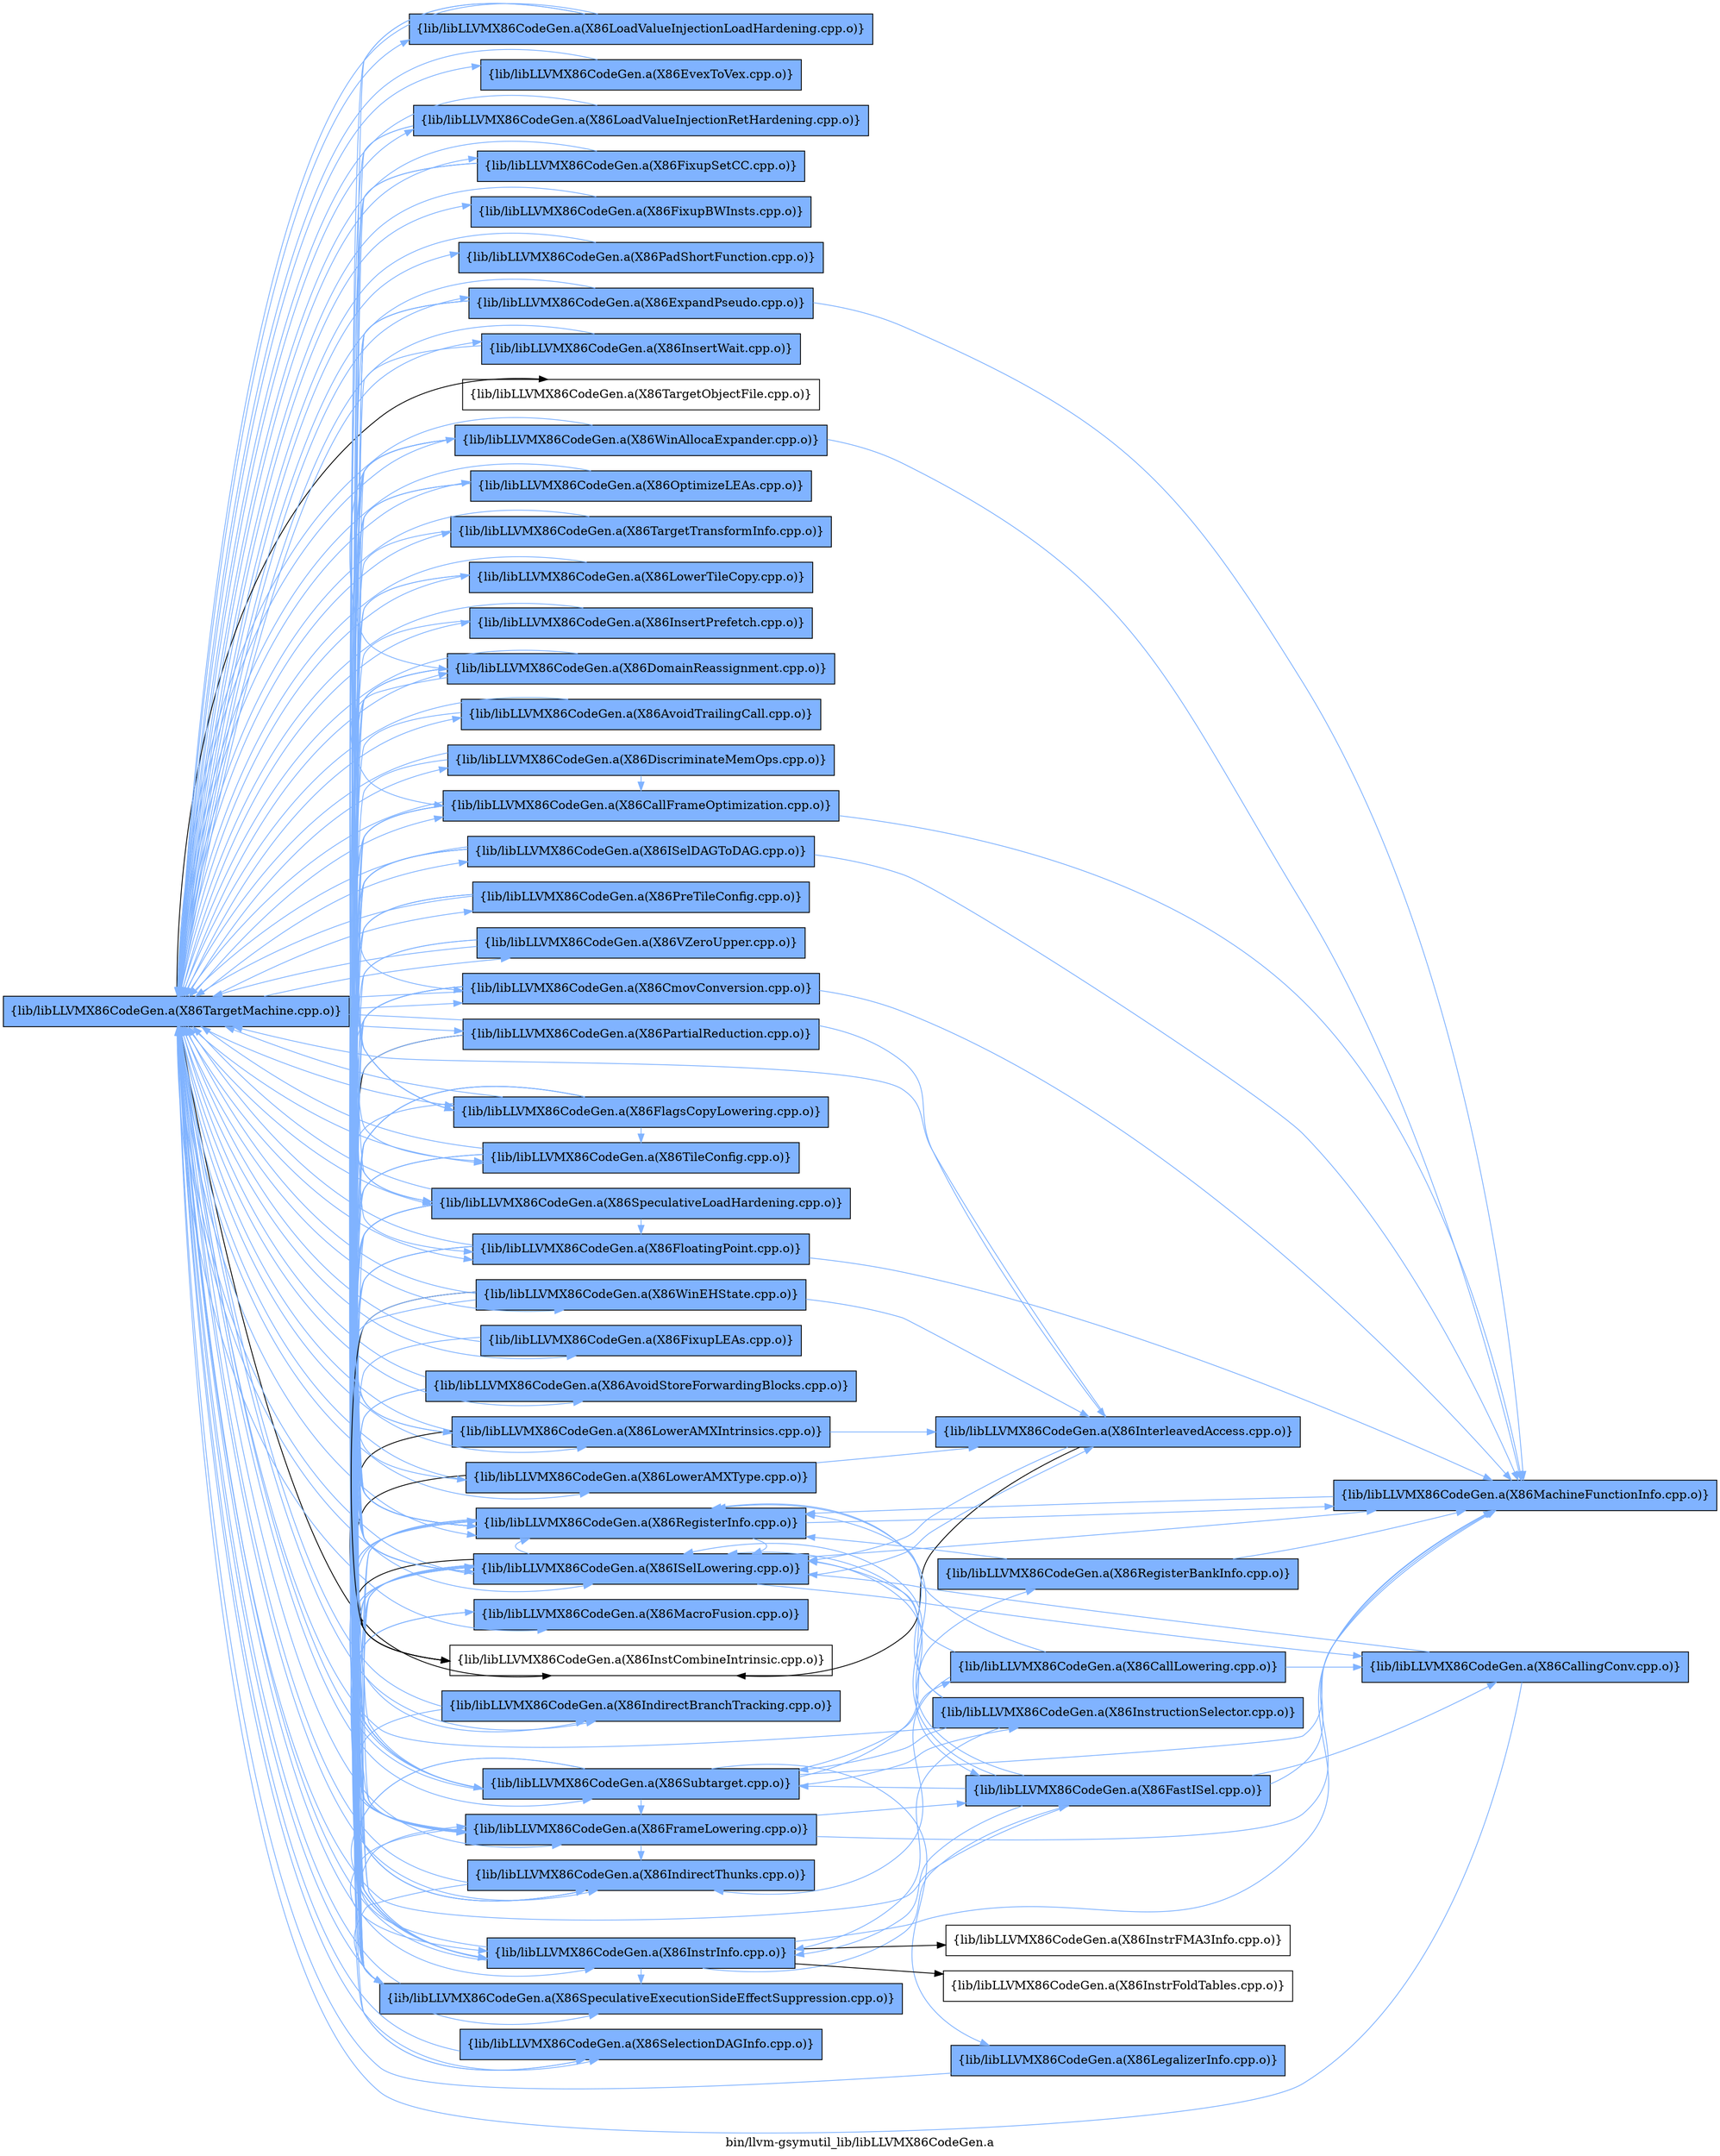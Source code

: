 digraph "bin/llvm-gsymutil_lib/libLLVMX86CodeGen.a" {
	label="bin/llvm-gsymutil_lib/libLLVMX86CodeGen.a";
	rankdir=LR;
	{ rank=same; Node0x55f4124efef8;  }
	{ rank=same; Node0x55f4124ef7c8; Node0x55f4124ef048; Node0x55f4124ee8c8; Node0x55f4124ee148; Node0x55f4124f0218; Node0x55f4124ef638; Node0x55f4124ecc58; Node0x55f4124ec758; Node0x55f4124eba88; Node0x55f4124ee058; Node0x55f4124ed3d8; Node0x55f4124ed158; Node0x55f4124f3eb8; Node0x55f4124f36e8; Node0x55f4124f57b8; Node0x55f4124eaea8; Node0x55f4124e6d58; Node0x55f4124e8928; Node0x55f4124e9058; Node0x55f4124e8478; Node0x55f4124e4b98; Node0x55f4124e4378; Node0x55f4124f2978; Node0x55f4124f2428; Node0x55f4124f1668; Node0x55f4124f11b8; Node0x55f4124f4638; Node0x55f4124e1e48; Node0x55f4124e2078; Node0x55f4124e2c58; Node0x55f4124e2f78; Node0x55f4124e3a18; Node0x55f4124e3ce8; Node0x55f4124e4aa8; Node0x55f4124e4d28; Node0x55f4124e5138; Node0x55f4124e5d18; Node0x55f4124e6038; Node0x55f4124f40e8; Node0x55f4124f4728; Node0x55f4124f4e58; Node0x55f4124f5678; Node0x55f4124f0c18;  }

	Node0x55f4124efef8 [shape=record,shape=box,group=1,style=filled,fillcolor="0.600000 0.5 1",label="{lib/libLLVMX86CodeGen.a(X86TargetMachine.cpp.o)}"];
	Node0x55f4124efef8 -> Node0x55f4124ef7c8;
	Node0x55f4124efef8 -> Node0x55f4124ef048[color="0.600000 0.5 1"];
	Node0x55f4124efef8 -> Node0x55f4124ee8c8[color="0.600000 0.5 1"];
	Node0x55f4124efef8 -> Node0x55f4124ee148[color="0.600000 0.5 1"];
	Node0x55f4124efef8 -> Node0x55f4124f0218[color="0.600000 0.5 1"];
	Node0x55f4124efef8 -> Node0x55f4124ef638[color="0.600000 0.5 1"];
	Node0x55f4124efef8 -> Node0x55f4124ecc58[color="0.600000 0.5 1"];
	Node0x55f4124efef8 -> Node0x55f4124ec758[color="0.600000 0.5 1"];
	Node0x55f4124efef8 -> Node0x55f4124eba88[color="0.600000 0.5 1"];
	Node0x55f4124efef8 -> Node0x55f4124ee058[color="0.600000 0.5 1"];
	Node0x55f4124efef8 -> Node0x55f4124ed3d8[color="0.600000 0.5 1"];
	Node0x55f4124efef8 -> Node0x55f4124ed158[color="0.600000 0.5 1"];
	Node0x55f4124efef8 -> Node0x55f4124f3eb8[color="0.600000 0.5 1"];
	Node0x55f4124efef8 -> Node0x55f4124f36e8[color="0.600000 0.5 1"];
	Node0x55f4124efef8 -> Node0x55f4124f57b8;
	Node0x55f4124efef8 -> Node0x55f4124eaea8[color="0.600000 0.5 1"];
	Node0x55f4124efef8 -> Node0x55f4124e6d58[color="0.600000 0.5 1"];
	Node0x55f4124efef8 -> Node0x55f4124e8928[color="0.600000 0.5 1"];
	Node0x55f4124efef8 -> Node0x55f4124e9058[color="0.600000 0.5 1"];
	Node0x55f4124efef8 -> Node0x55f4124e8478[color="0.600000 0.5 1"];
	Node0x55f4124efef8 -> Node0x55f4124e4b98[color="0.600000 0.5 1"];
	Node0x55f4124efef8 -> Node0x55f4124e4378[color="0.600000 0.5 1"];
	Node0x55f4124efef8 -> Node0x55f4124f2978[color="0.600000 0.5 1"];
	Node0x55f4124efef8 -> Node0x55f4124f2428[color="0.600000 0.5 1"];
	Node0x55f4124efef8 -> Node0x55f4124f1668[color="0.600000 0.5 1"];
	Node0x55f4124efef8 -> Node0x55f4124f11b8[color="0.600000 0.5 1"];
	Node0x55f4124efef8 -> Node0x55f4124f4638[color="0.600000 0.5 1"];
	Node0x55f4124efef8 -> Node0x55f4124e1e48[color="0.600000 0.5 1"];
	Node0x55f4124efef8 -> Node0x55f4124e2078[color="0.600000 0.5 1"];
	Node0x55f4124efef8 -> Node0x55f4124e2c58[color="0.600000 0.5 1"];
	Node0x55f4124efef8 -> Node0x55f4124e2f78[color="0.600000 0.5 1"];
	Node0x55f4124efef8 -> Node0x55f4124e3a18[color="0.600000 0.5 1"];
	Node0x55f4124efef8 -> Node0x55f4124e3ce8[color="0.600000 0.5 1"];
	Node0x55f4124efef8 -> Node0x55f4124e4aa8[color="0.600000 0.5 1"];
	Node0x55f4124efef8 -> Node0x55f4124e4d28[color="0.600000 0.5 1"];
	Node0x55f4124efef8 -> Node0x55f4124e5138[color="0.600000 0.5 1"];
	Node0x55f4124efef8 -> Node0x55f4124e5d18[color="0.600000 0.5 1"];
	Node0x55f4124efef8 -> Node0x55f4124e6038[color="0.600000 0.5 1"];
	Node0x55f4124efef8 -> Node0x55f4124f40e8[color="0.600000 0.5 1"];
	Node0x55f4124efef8 -> Node0x55f4124f4728[color="0.600000 0.5 1"];
	Node0x55f4124efef8 -> Node0x55f4124f4e58[color="0.600000 0.5 1"];
	Node0x55f4124efef8 -> Node0x55f4124f5678[color="0.600000 0.5 1"];
	Node0x55f4124efef8 -> Node0x55f4124f0c18[color="0.600000 0.5 1"];
	Node0x55f4124ef7c8 [shape=record,shape=box,group=0,label="{lib/libLLVMX86CodeGen.a(X86InstCombineIntrinsic.cpp.o)}"];
	Node0x55f4124ef048 [shape=record,shape=box,group=1,style=filled,fillcolor="0.600000 0.5 1",label="{lib/libLLVMX86CodeGen.a(X86SpeculativeExecutionSideEffectSuppression.cpp.o)}"];
	Node0x55f4124ef048 -> Node0x55f4124efef8[color="0.600000 0.5 1"];
	Node0x55f4124ee8c8 [shape=record,shape=box,group=1,style=filled,fillcolor="0.600000 0.5 1",label="{lib/libLLVMX86CodeGen.a(X86IndirectThunks.cpp.o)}"];
	Node0x55f4124ee8c8 -> Node0x55f4124efef8[color="0.600000 0.5 1"];
	Node0x55f4124ee8c8 -> Node0x55f4124ef048[color="0.600000 0.5 1"];
	Node0x55f4124ee148 [shape=record,shape=box,group=1,style=filled,fillcolor="0.600000 0.5 1",label="{lib/libLLVMX86CodeGen.a(X86LoadValueInjectionRetHardening.cpp.o)}"];
	Node0x55f4124ee148 -> Node0x55f4124efef8[color="0.600000 0.5 1"];
	Node0x55f4124ee148 -> Node0x55f4124ef048[color="0.600000 0.5 1"];
	Node0x55f4124ee148 -> Node0x55f4124e4378[color="0.600000 0.5 1"];
	Node0x55f4124f0218 [shape=record,shape=box,group=1,style=filled,fillcolor="0.600000 0.5 1",label="{lib/libLLVMX86CodeGen.a(X86EvexToVex.cpp.o)}"];
	Node0x55f4124f0218 -> Node0x55f4124efef8[color="0.600000 0.5 1"];
	Node0x55f4124ef638 [shape=record,shape=box,group=1,style=filled,fillcolor="0.600000 0.5 1",label="{lib/libLLVMX86CodeGen.a(X86DiscriminateMemOps.cpp.o)}"];
	Node0x55f4124ef638 -> Node0x55f4124efef8[color="0.600000 0.5 1"];
	Node0x55f4124ef638 -> Node0x55f4124ef048[color="0.600000 0.5 1"];
	Node0x55f4124ef638 -> Node0x55f4124e3ce8[color="0.600000 0.5 1"];
	Node0x55f4124ecc58 [shape=record,shape=box,group=1,style=filled,fillcolor="0.600000 0.5 1",label="{lib/libLLVMX86CodeGen.a(X86InsertPrefetch.cpp.o)}"];
	Node0x55f4124ecc58 -> Node0x55f4124efef8[color="0.600000 0.5 1"];
	Node0x55f4124ecc58 -> Node0x55f4124ef048[color="0.600000 0.5 1"];
	Node0x55f4124ec758 [shape=record,shape=box,group=1,style=filled,fillcolor="0.600000 0.5 1",label="{lib/libLLVMX86CodeGen.a(X86FixupBWInsts.cpp.o)}"];
	Node0x55f4124ec758 -> Node0x55f4124efef8[color="0.600000 0.5 1"];
	Node0x55f4124eba88 [shape=record,shape=box,group=1,style=filled,fillcolor="0.600000 0.5 1",label="{lib/libLLVMX86CodeGen.a(X86PadShortFunction.cpp.o)}"];
	Node0x55f4124eba88 -> Node0x55f4124efef8[color="0.600000 0.5 1"];
	Node0x55f4124ee058 [shape=record,shape=box,group=1,style=filled,fillcolor="0.600000 0.5 1",label="{lib/libLLVMX86CodeGen.a(X86FixupLEAs.cpp.o)}"];
	Node0x55f4124ee058 -> Node0x55f4124efef8[color="0.600000 0.5 1"];
	Node0x55f4124ee058 -> Node0x55f4124f1668[color="0.600000 0.5 1"];
	Node0x55f4124ed3d8 [shape=record,shape=box,group=1,style=filled,fillcolor="0.600000 0.5 1",label="{lib/libLLVMX86CodeGen.a(X86LowerAMXIntrinsics.cpp.o)}"];
	Node0x55f4124ed3d8 -> Node0x55f4124efef8[color="0.600000 0.5 1"];
	Node0x55f4124ed3d8 -> Node0x55f4124ef7c8;
	Node0x55f4124ed3d8 -> Node0x55f4124e78e8[color="0.600000 0.5 1"];
	Node0x55f4124ed158 [shape=record,shape=box,group=1,style=filled,fillcolor="0.600000 0.5 1",label="{lib/libLLVMX86CodeGen.a(X86LowerAMXType.cpp.o)}"];
	Node0x55f4124ed158 -> Node0x55f4124efef8[color="0.600000 0.5 1"];
	Node0x55f4124ed158 -> Node0x55f4124ef7c8;
	Node0x55f4124ed158 -> Node0x55f4124e78e8[color="0.600000 0.5 1"];
	Node0x55f4124f3eb8 [shape=record,shape=box,group=1,style=filled,fillcolor="0.600000 0.5 1",label="{lib/libLLVMX86CodeGen.a(X86DomainReassignment.cpp.o)}"];
	Node0x55f4124f3eb8 -> Node0x55f4124efef8[color="0.600000 0.5 1"];
	Node0x55f4124f3eb8 -> Node0x55f4124ef048[color="0.600000 0.5 1"];
	Node0x55f4124f3eb8 -> Node0x55f4124e4378[color="0.600000 0.5 1"];
	Node0x55f4124f3eb8 -> Node0x55f4124e2c58[color="0.600000 0.5 1"];
	Node0x55f4124f3eb8 -> Node0x55f4124e3ce8[color="0.600000 0.5 1"];
	Node0x55f4124f3eb8 -> Node0x55f4124e5138[color="0.600000 0.5 1"];
	Node0x55f4124f36e8 [shape=record,shape=box,group=1,style=filled,fillcolor="0.600000 0.5 1",label="{lib/libLLVMX86CodeGen.a(X86PartialReduction.cpp.o)}"];
	Node0x55f4124f36e8 -> Node0x55f4124efef8[color="0.600000 0.5 1"];
	Node0x55f4124f36e8 -> Node0x55f4124ef7c8;
	Node0x55f4124f36e8 -> Node0x55f4124ed3d8[color="0.600000 0.5 1"];
	Node0x55f4124f36e8 -> Node0x55f4124e78e8[color="0.600000 0.5 1"];
	Node0x55f4124f57b8 [shape=record,shape=box,group=0,label="{lib/libLLVMX86CodeGen.a(X86TargetObjectFile.cpp.o)}"];
	Node0x55f4124eaea8 [shape=record,shape=box,group=1,style=filled,fillcolor="0.600000 0.5 1",label="{lib/libLLVMX86CodeGen.a(X86MacroFusion.cpp.o)}"];
	Node0x55f4124eaea8 -> Node0x55f4124f1668[color="0.600000 0.5 1"];
	Node0x55f4124e6d58 [shape=record,shape=box,group=1,style=filled,fillcolor="0.600000 0.5 1",label="{lib/libLLVMX86CodeGen.a(X86AvoidTrailingCall.cpp.o)}"];
	Node0x55f4124e6d58 -> Node0x55f4124efef8[color="0.600000 0.5 1"];
	Node0x55f4124e6d58 -> Node0x55f4124ef048[color="0.600000 0.5 1"];
	Node0x55f4124e8928 [shape=record,shape=box,group=1,style=filled,fillcolor="0.600000 0.5 1",label="{lib/libLLVMX86CodeGen.a(X86ExpandPseudo.cpp.o)}"];
	Node0x55f4124e8928 -> Node0x55f4124efef8[color="0.600000 0.5 1"];
	Node0x55f4124e8928 -> Node0x55f4124ee8c8[color="0.600000 0.5 1"];
	Node0x55f4124e8928 -> Node0x55f4124e4378[color="0.600000 0.5 1"];
	Node0x55f4124e8928 -> Node0x55f4124e5098[color="0.600000 0.5 1"];
	Node0x55f4124e8928 -> Node0x55f4124f1668[color="0.600000 0.5 1"];
	Node0x55f4124e8928 -> Node0x55f4124f11b8[color="0.600000 0.5 1"];
	Node0x55f4124e9058 [shape=record,shape=box,group=1,style=filled,fillcolor="0.600000 0.5 1",label="{lib/libLLVMX86CodeGen.a(X86LowerTileCopy.cpp.o)}"];
	Node0x55f4124e9058 -> Node0x55f4124efef8[color="0.600000 0.5 1"];
	Node0x55f4124e9058 -> Node0x55f4124ef048[color="0.600000 0.5 1"];
	Node0x55f4124e9058 -> Node0x55f4124e4378[color="0.600000 0.5 1"];
	Node0x55f4124e8478 [shape=record,shape=box,group=1,style=filled,fillcolor="0.600000 0.5 1",label="{lib/libLLVMX86CodeGen.a(X86FloatingPoint.cpp.o)}"];
	Node0x55f4124e8478 -> Node0x55f4124efef8[color="0.600000 0.5 1"];
	Node0x55f4124e8478 -> Node0x55f4124e4378[color="0.600000 0.5 1"];
	Node0x55f4124e8478 -> Node0x55f4124e5098[color="0.600000 0.5 1"];
	Node0x55f4124e8478 -> Node0x55f4124f2428[color="0.600000 0.5 1"];
	Node0x55f4124e8478 -> Node0x55f4124f11b8[color="0.600000 0.5 1"];
	Node0x55f4124e4b98 [shape=record,shape=box,group=1,style=filled,fillcolor="0.600000 0.5 1",label="{lib/libLLVMX86CodeGen.a(X86LoadValueInjectionLoadHardening.cpp.o)}"];
	Node0x55f4124e4b98 -> Node0x55f4124efef8[color="0.600000 0.5 1"];
	Node0x55f4124e4b98 -> Node0x55f4124ef048[color="0.600000 0.5 1"];
	Node0x55f4124e4b98 -> Node0x55f4124e8478[color="0.600000 0.5 1"];
	Node0x55f4124e4378 [shape=record,shape=box,group=1,style=filled,fillcolor="0.600000 0.5 1",label="{lib/libLLVMX86CodeGen.a(X86RegisterInfo.cpp.o)}"];
	Node0x55f4124e4378 -> Node0x55f4124e5098[color="0.600000 0.5 1"];
	Node0x55f4124e4378 -> Node0x55f4124f2978[color="0.600000 0.5 1"];
	Node0x55f4124e4378 -> Node0x55f4124f1668[color="0.600000 0.5 1"];
	Node0x55f4124e4378 -> Node0x55f4124f11b8[color="0.600000 0.5 1"];
	Node0x55f4124f2978 [shape=record,shape=box,group=1,style=filled,fillcolor="0.600000 0.5 1",label="{lib/libLLVMX86CodeGen.a(X86ISelLowering.cpp.o)}"];
	Node0x55f4124f2978 -> Node0x55f4124efef8[color="0.600000 0.5 1"];
	Node0x55f4124f2978 -> Node0x55f4124ef7c8;
	Node0x55f4124f2978 -> Node0x55f4124ee8c8[color="0.600000 0.5 1"];
	Node0x55f4124f2978 -> Node0x55f4124e9288[color="0.600000 0.5 1"];
	Node0x55f4124f2978 -> Node0x55f4124e78e8[color="0.600000 0.5 1"];
	Node0x55f4124f2978 -> Node0x55f4124e4378[color="0.600000 0.5 1"];
	Node0x55f4124f2978 -> Node0x55f4124e5098[color="0.600000 0.5 1"];
	Node0x55f4124f2978 -> Node0x55f4124f30a8[color="0.600000 0.5 1"];
	Node0x55f4124f2978 -> Node0x55f4124f2428[color="0.600000 0.5 1"];
	Node0x55f4124f2978 -> Node0x55f4124f1668[color="0.600000 0.5 1"];
	Node0x55f4124f2978 -> Node0x55f4124f11b8[color="0.600000 0.5 1"];
	Node0x55f4124f2428 [shape=record,shape=box,group=1,style=filled,fillcolor="0.600000 0.5 1",label="{lib/libLLVMX86CodeGen.a(X86Subtarget.cpp.o)}"];
	Node0x55f4124f2428 -> Node0x55f4124efef8[color="0.600000 0.5 1"];
	Node0x55f4124f2428 -> Node0x55f4124e9918[color="0.600000 0.5 1"];
	Node0x55f4124f2428 -> Node0x55f4124eb538[color="0.600000 0.5 1"];
	Node0x55f4124f2428 -> Node0x55f4124ea6d8[color="0.600000 0.5 1"];
	Node0x55f4124f2428 -> Node0x55f4124eaea8[color="0.600000 0.5 1"];
	Node0x55f4124f2428 -> Node0x55f4124e4378[color="0.600000 0.5 1"];
	Node0x55f4124f2428 -> Node0x55f4124e5098[color="0.600000 0.5 1"];
	Node0x55f4124f2428 -> Node0x55f4124f2978[color="0.600000 0.5 1"];
	Node0x55f4124f2428 -> Node0x55f4124f1668[color="0.600000 0.5 1"];
	Node0x55f4124f2428 -> Node0x55f4124f11b8[color="0.600000 0.5 1"];
	Node0x55f4124f2428 -> Node0x55f4124f4638[color="0.600000 0.5 1"];
	Node0x55f4124f2428 -> Node0x55f4124f4e08[color="0.600000 0.5 1"];
	Node0x55f4124f1668 [shape=record,shape=box,group=1,style=filled,fillcolor="0.600000 0.5 1",label="{lib/libLLVMX86CodeGen.a(X86InstrInfo.cpp.o)}"];
	Node0x55f4124f1668 -> Node0x55f4124efef8[color="0.600000 0.5 1"];
	Node0x55f4124f1668 -> Node0x55f4124ef048[color="0.600000 0.5 1"];
	Node0x55f4124f1668 -> Node0x55f4124e4378[color="0.600000 0.5 1"];
	Node0x55f4124f1668 -> Node0x55f4124e5098[color="0.600000 0.5 1"];
	Node0x55f4124f1668 -> Node0x55f4124f2978[color="0.600000 0.5 1"];
	Node0x55f4124f1668 -> Node0x55f4124f30a8[color="0.600000 0.5 1"];
	Node0x55f4124f1668 -> Node0x55f4124f0a38;
	Node0x55f4124f1668 -> Node0x55f4124f11b8[color="0.600000 0.5 1"];
	Node0x55f4124f1668 -> Node0x55f4124f55d8;
	Node0x55f4124f11b8 [shape=record,shape=box,group=1,style=filled,fillcolor="0.600000 0.5 1",label="{lib/libLLVMX86CodeGen.a(X86FrameLowering.cpp.o)}"];
	Node0x55f4124f11b8 -> Node0x55f4124ee8c8[color="0.600000 0.5 1"];
	Node0x55f4124f11b8 -> Node0x55f4124e4378[color="0.600000 0.5 1"];
	Node0x55f4124f11b8 -> Node0x55f4124e5098[color="0.600000 0.5 1"];
	Node0x55f4124f11b8 -> Node0x55f4124f2978[color="0.600000 0.5 1"];
	Node0x55f4124f11b8 -> Node0x55f4124f30a8[color="0.600000 0.5 1"];
	Node0x55f4124f11b8 -> Node0x55f4124f1668[color="0.600000 0.5 1"];
	Node0x55f4124f4638 [shape=record,shape=box,group=1,style=filled,fillcolor="0.600000 0.5 1",label="{lib/libLLVMX86CodeGen.a(X86SelectionDAGInfo.cpp.o)}"];
	Node0x55f4124f4638 -> Node0x55f4124efef8[color="0.600000 0.5 1"];
	Node0x55f4124f4638 -> Node0x55f4124f2978[color="0.600000 0.5 1"];
	Node0x55f4124e1e48 [shape=record,shape=box,group=1,style=filled,fillcolor="0.600000 0.5 1",label="{lib/libLLVMX86CodeGen.a(X86TileConfig.cpp.o)}"];
	Node0x55f4124e1e48 -> Node0x55f4124efef8[color="0.600000 0.5 1"];
	Node0x55f4124e1e48 -> Node0x55f4124e4378[color="0.600000 0.5 1"];
	Node0x55f4124e1e48 -> Node0x55f4124f2978[color="0.600000 0.5 1"];
	Node0x55f4124e1e48 -> Node0x55f4124f11b8[color="0.600000 0.5 1"];
	Node0x55f4124e2078 [shape=record,shape=box,group=1,style=filled,fillcolor="0.600000 0.5 1",label="{lib/libLLVMX86CodeGen.a(X86SpeculativeLoadHardening.cpp.o)}"];
	Node0x55f4124e2078 -> Node0x55f4124efef8[color="0.600000 0.5 1"];
	Node0x55f4124e2078 -> Node0x55f4124ef048[color="0.600000 0.5 1"];
	Node0x55f4124e2078 -> Node0x55f4124ee8c8[color="0.600000 0.5 1"];
	Node0x55f4124e2078 -> Node0x55f4124e8478[color="0.600000 0.5 1"];
	Node0x55f4124e2078 -> Node0x55f4124e4378[color="0.600000 0.5 1"];
	Node0x55f4124e2078 -> Node0x55f4124f2978[color="0.600000 0.5 1"];
	Node0x55f4124e2078 -> Node0x55f4124f2428[color="0.600000 0.5 1"];
	Node0x55f4124e2078 -> Node0x55f4124f1668[color="0.600000 0.5 1"];
	Node0x55f4124e2078 -> Node0x55f4124f11b8[color="0.600000 0.5 1"];
	Node0x55f4124e2c58 [shape=record,shape=box,group=1,style=filled,fillcolor="0.600000 0.5 1",label="{lib/libLLVMX86CodeGen.a(X86FlagsCopyLowering.cpp.o)}"];
	Node0x55f4124e2c58 -> Node0x55f4124efef8[color="0.600000 0.5 1"];
	Node0x55f4124e2c58 -> Node0x55f4124ef048[color="0.600000 0.5 1"];
	Node0x55f4124e2c58 -> Node0x55f4124e4378[color="0.600000 0.5 1"];
	Node0x55f4124e2c58 -> Node0x55f4124f2978[color="0.600000 0.5 1"];
	Node0x55f4124e2c58 -> Node0x55f4124f1668[color="0.600000 0.5 1"];
	Node0x55f4124e2c58 -> Node0x55f4124e1e48[color="0.600000 0.5 1"];
	Node0x55f4124e2c58 -> Node0x55f4124e2078[color="0.600000 0.5 1"];
	Node0x55f4124e2f78 [shape=record,shape=box,group=1,style=filled,fillcolor="0.600000 0.5 1",label="{lib/libLLVMX86CodeGen.a(X86FixupSetCC.cpp.o)}"];
	Node0x55f4124e2f78 -> Node0x55f4124efef8[color="0.600000 0.5 1"];
	Node0x55f4124e2f78 -> Node0x55f4124ef048[color="0.600000 0.5 1"];
	Node0x55f4124e2f78 -> Node0x55f4124e4378[color="0.600000 0.5 1"];
	Node0x55f4124e2f78 -> Node0x55f4124e2078[color="0.600000 0.5 1"];
	Node0x55f4124e3a18 [shape=record,shape=box,group=1,style=filled,fillcolor="0.600000 0.5 1",label="{lib/libLLVMX86CodeGen.a(X86OptimizeLEAs.cpp.o)}"];
	Node0x55f4124e3a18 -> Node0x55f4124efef8[color="0.600000 0.5 1"];
	Node0x55f4124e3a18 -> Node0x55f4124ef048[color="0.600000 0.5 1"];
	Node0x55f4124e3a18 -> Node0x55f4124f1668[color="0.600000 0.5 1"];
	Node0x55f4124e3a18 -> Node0x55f4124e2c58[color="0.600000 0.5 1"];
	Node0x55f4124e3ce8 [shape=record,shape=box,group=1,style=filled,fillcolor="0.600000 0.5 1",label="{lib/libLLVMX86CodeGen.a(X86CallFrameOptimization.cpp.o)}"];
	Node0x55f4124e3ce8 -> Node0x55f4124efef8[color="0.600000 0.5 1"];
	Node0x55f4124e3ce8 -> Node0x55f4124ef048[color="0.600000 0.5 1"];
	Node0x55f4124e3ce8 -> Node0x55f4124e4378[color="0.600000 0.5 1"];
	Node0x55f4124e3ce8 -> Node0x55f4124e5098[color="0.600000 0.5 1"];
	Node0x55f4124e3ce8 -> Node0x55f4124f2978[color="0.600000 0.5 1"];
	Node0x55f4124e3ce8 -> Node0x55f4124f11b8[color="0.600000 0.5 1"];
	Node0x55f4124e3ce8 -> Node0x55f4124e2c58[color="0.600000 0.5 1"];
	Node0x55f4124e4aa8 [shape=record,shape=box,group=1,style=filled,fillcolor="0.600000 0.5 1",label="{lib/libLLVMX86CodeGen.a(X86AvoidStoreForwardingBlocks.cpp.o)}"];
	Node0x55f4124e4aa8 -> Node0x55f4124efef8[color="0.600000 0.5 1"];
	Node0x55f4124e4aa8 -> Node0x55f4124ef048[color="0.600000 0.5 1"];
	Node0x55f4124e4aa8 -> Node0x55f4124f1668[color="0.600000 0.5 1"];
	Node0x55f4124e4d28 [shape=record,shape=box,group=1,style=filled,fillcolor="0.600000 0.5 1",label="{lib/libLLVMX86CodeGen.a(X86PreTileConfig.cpp.o)}"];
	Node0x55f4124e4d28 -> Node0x55f4124efef8[color="0.600000 0.5 1"];
	Node0x55f4124e4d28 -> Node0x55f4124ef048[color="0.600000 0.5 1"];
	Node0x55f4124e4d28 -> Node0x55f4124e4378[color="0.600000 0.5 1"];
	Node0x55f4124e4d28 -> Node0x55f4124f2978[color="0.600000 0.5 1"];
	Node0x55f4124e5138 [shape=record,shape=box,group=1,style=filled,fillcolor="0.600000 0.5 1",label="{lib/libLLVMX86CodeGen.a(X86CmovConversion.cpp.o)}"];
	Node0x55f4124e5138 -> Node0x55f4124efef8[color="0.600000 0.5 1"];
	Node0x55f4124e5138 -> Node0x55f4124ef048[color="0.600000 0.5 1"];
	Node0x55f4124e5138 -> Node0x55f4124ee8c8[color="0.600000 0.5 1"];
	Node0x55f4124e5138 -> Node0x55f4124e5098[color="0.600000 0.5 1"];
	Node0x55f4124e5138 -> Node0x55f4124f2978[color="0.600000 0.5 1"];
	Node0x55f4124e5138 -> Node0x55f4124f2428[color="0.600000 0.5 1"];
	Node0x55f4124e5138 -> Node0x55f4124f1668[color="0.600000 0.5 1"];
	Node0x55f4124e5138 -> Node0x55f4124e2078[color="0.600000 0.5 1"];
	Node0x55f4124e5d18 [shape=record,shape=box,group=1,style=filled,fillcolor="0.600000 0.5 1",label="{lib/libLLVMX86CodeGen.a(X86ISelDAGToDAG.cpp.o)}"];
	Node0x55f4124e5d18 -> Node0x55f4124efef8[color="0.600000 0.5 1"];
	Node0x55f4124e5d18 -> Node0x55f4124ef048[color="0.600000 0.5 1"];
	Node0x55f4124e5d18 -> Node0x55f4124e4378[color="0.600000 0.5 1"];
	Node0x55f4124e5d18 -> Node0x55f4124e5098[color="0.600000 0.5 1"];
	Node0x55f4124e5d18 -> Node0x55f4124f2978[color="0.600000 0.5 1"];
	Node0x55f4124e5d18 -> Node0x55f4124f2428[color="0.600000 0.5 1"];
	Node0x55f4124e5d18 -> Node0x55f4124f1668[color="0.600000 0.5 1"];
	Node0x55f4124e5d18 -> Node0x55f4124e6038[color="0.600000 0.5 1"];
	Node0x55f4124e6038 [shape=record,shape=box,group=1,style=filled,fillcolor="0.600000 0.5 1",label="{lib/libLLVMX86CodeGen.a(X86IndirectBranchTracking.cpp.o)}"];
	Node0x55f4124e6038 -> Node0x55f4124efef8[color="0.600000 0.5 1"];
	Node0x55f4124e6038 -> Node0x55f4124ef048[color="0.600000 0.5 1"];
	Node0x55f4124f40e8 [shape=record,shape=box,group=1,style=filled,fillcolor="0.600000 0.5 1",label="{lib/libLLVMX86CodeGen.a(X86TargetTransformInfo.cpp.o)}"];
	Node0x55f4124f40e8 -> Node0x55f4124efef8[color="0.600000 0.5 1"];
	Node0x55f4124f40e8 -> Node0x55f4124f2978[color="0.600000 0.5 1"];
	Node0x55f4124f4728 [shape=record,shape=box,group=1,style=filled,fillcolor="0.600000 0.5 1",label="{lib/libLLVMX86CodeGen.a(X86VZeroUpper.cpp.o)}"];
	Node0x55f4124f4728 -> Node0x55f4124efef8[color="0.600000 0.5 1"];
	Node0x55f4124f4728 -> Node0x55f4124e4378[color="0.600000 0.5 1"];
	Node0x55f4124f4728 -> Node0x55f4124f11b8[color="0.600000 0.5 1"];
	Node0x55f4124f4e58 [shape=record,shape=box,group=1,style=filled,fillcolor="0.600000 0.5 1",label="{lib/libLLVMX86CodeGen.a(X86WinAllocaExpander.cpp.o)}"];
	Node0x55f4124f4e58 -> Node0x55f4124efef8[color="0.600000 0.5 1"];
	Node0x55f4124f4e58 -> Node0x55f4124ef048[color="0.600000 0.5 1"];
	Node0x55f4124f4e58 -> Node0x55f4124f3eb8[color="0.600000 0.5 1"];
	Node0x55f4124f4e58 -> Node0x55f4124e4378[color="0.600000 0.5 1"];
	Node0x55f4124f4e58 -> Node0x55f4124e5098[color="0.600000 0.5 1"];
	Node0x55f4124f4e58 -> Node0x55f4124f2978[color="0.600000 0.5 1"];
	Node0x55f4124f4e58 -> Node0x55f4124f11b8[color="0.600000 0.5 1"];
	Node0x55f4124f4e58 -> Node0x55f4124e1e48[color="0.600000 0.5 1"];
	Node0x55f4124f4e58 -> Node0x55f4124e2c58[color="0.600000 0.5 1"];
	Node0x55f4124f5678 [shape=record,shape=box,group=1,style=filled,fillcolor="0.600000 0.5 1",label="{lib/libLLVMX86CodeGen.a(X86WinEHState.cpp.o)}"];
	Node0x55f4124f5678 -> Node0x55f4124efef8[color="0.600000 0.5 1"];
	Node0x55f4124f5678 -> Node0x55f4124ef7c8;
	Node0x55f4124f5678 -> Node0x55f4124ed3d8[color="0.600000 0.5 1"];
	Node0x55f4124f5678 -> Node0x55f4124ed158[color="0.600000 0.5 1"];
	Node0x55f4124f5678 -> Node0x55f4124e78e8[color="0.600000 0.5 1"];
	Node0x55f4124f0c18 [shape=record,shape=box,group=1,style=filled,fillcolor="0.600000 0.5 1",label="{lib/libLLVMX86CodeGen.a(X86InsertWait.cpp.o)}"];
	Node0x55f4124f0c18 -> Node0x55f4124efef8[color="0.600000 0.5 1"];
	Node0x55f4124f0c18 -> Node0x55f4124ef048[color="0.600000 0.5 1"];
	Node0x55f4124e5098 [shape=record,shape=box,group=1,style=filled,fillcolor="0.600000 0.5 1",label="{lib/libLLVMX86CodeGen.a(X86MachineFunctionInfo.cpp.o)}"];
	Node0x55f4124e5098 -> Node0x55f4124e4378[color="0.600000 0.5 1"];
	Node0x55f4124e9288 [shape=record,shape=box,group=1,style=filled,fillcolor="0.600000 0.5 1",label="{lib/libLLVMX86CodeGen.a(X86CallingConv.cpp.o)}"];
	Node0x55f4124e9288 -> Node0x55f4124efef8[color="0.600000 0.5 1"];
	Node0x55f4124e9288 -> Node0x55f4124f2978[color="0.600000 0.5 1"];
	Node0x55f4124e78e8 [shape=record,shape=box,group=1,style=filled,fillcolor="0.600000 0.5 1",label="{lib/libLLVMX86CodeGen.a(X86InterleavedAccess.cpp.o)}"];
	Node0x55f4124e78e8 -> Node0x55f4124efef8[color="0.600000 0.5 1"];
	Node0x55f4124e78e8 -> Node0x55f4124ef7c8;
	Node0x55f4124e78e8 -> Node0x55f4124f2978[color="0.600000 0.5 1"];
	Node0x55f4124f30a8 [shape=record,shape=box,group=1,style=filled,fillcolor="0.600000 0.5 1",label="{lib/libLLVMX86CodeGen.a(X86FastISel.cpp.o)}"];
	Node0x55f4124f30a8 -> Node0x55f4124efef8[color="0.600000 0.5 1"];
	Node0x55f4124f30a8 -> Node0x55f4124e9288[color="0.600000 0.5 1"];
	Node0x55f4124f30a8 -> Node0x55f4124e4378[color="0.600000 0.5 1"];
	Node0x55f4124f30a8 -> Node0x55f4124e5098[color="0.600000 0.5 1"];
	Node0x55f4124f30a8 -> Node0x55f4124f2978[color="0.600000 0.5 1"];
	Node0x55f4124f30a8 -> Node0x55f4124f2428[color="0.600000 0.5 1"];
	Node0x55f4124f30a8 -> Node0x55f4124f1668[color="0.600000 0.5 1"];
	Node0x55f4124e9918 [shape=record,shape=box,group=1,style=filled,fillcolor="0.600000 0.5 1",label="{lib/libLLVMX86CodeGen.a(X86LegalizerInfo.cpp.o)}"];
	Node0x55f4124e9918 -> Node0x55f4124efef8[color="0.600000 0.5 1"];
	Node0x55f4124eb538 [shape=record,shape=box,group=1,style=filled,fillcolor="0.600000 0.5 1",label="{lib/libLLVMX86CodeGen.a(X86RegisterBankInfo.cpp.o)}"];
	Node0x55f4124eb538 -> Node0x55f4124e4378[color="0.600000 0.5 1"];
	Node0x55f4124eb538 -> Node0x55f4124e5098[color="0.600000 0.5 1"];
	Node0x55f4124ea6d8 [shape=record,shape=box,group=1,style=filled,fillcolor="0.600000 0.5 1",label="{lib/libLLVMX86CodeGen.a(X86InstructionSelector.cpp.o)}"];
	Node0x55f4124ea6d8 -> Node0x55f4124efef8[color="0.600000 0.5 1"];
	Node0x55f4124ea6d8 -> Node0x55f4124e4378[color="0.600000 0.5 1"];
	Node0x55f4124ea6d8 -> Node0x55f4124f2978[color="0.600000 0.5 1"];
	Node0x55f4124ea6d8 -> Node0x55f4124f2428[color="0.600000 0.5 1"];
	Node0x55f4124ea6d8 -> Node0x55f4124f1668[color="0.600000 0.5 1"];
	Node0x55f4124f4e08 [shape=record,shape=box,group=1,style=filled,fillcolor="0.600000 0.5 1",label="{lib/libLLVMX86CodeGen.a(X86CallLowering.cpp.o)}"];
	Node0x55f4124f4e08 -> Node0x55f4124ee8c8[color="0.600000 0.5 1"];
	Node0x55f4124f4e08 -> Node0x55f4124e9288[color="0.600000 0.5 1"];
	Node0x55f4124f4e08 -> Node0x55f4124e4378[color="0.600000 0.5 1"];
	Node0x55f4124f4e08 -> Node0x55f4124f2978[color="0.600000 0.5 1"];
	Node0x55f4124f0a38 [shape=record,shape=box,group=0,label="{lib/libLLVMX86CodeGen.a(X86InstrFoldTables.cpp.o)}"];
	Node0x55f4124f55d8 [shape=record,shape=box,group=0,label="{lib/libLLVMX86CodeGen.a(X86InstrFMA3Info.cpp.o)}"];
}
